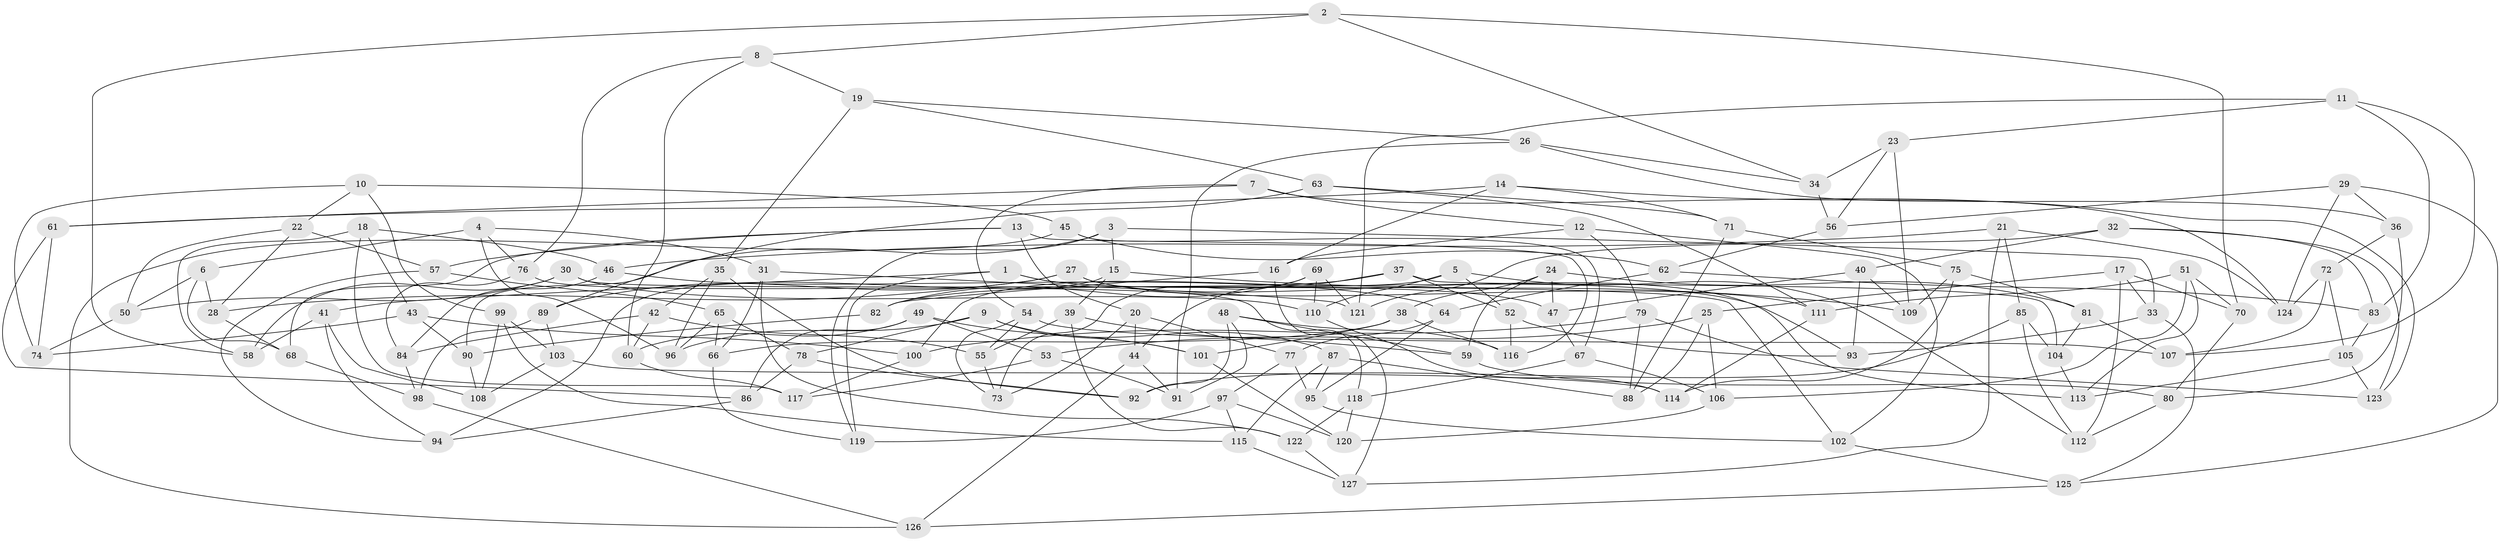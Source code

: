 // coarse degree distribution, {4: 0.140625, 6: 0.5, 5: 0.265625, 3: 0.015625, 7: 0.03125, 8: 0.046875}
// Generated by graph-tools (version 1.1) at 2025/38/03/04/25 23:38:15]
// undirected, 127 vertices, 254 edges
graph export_dot {
  node [color=gray90,style=filled];
  1;
  2;
  3;
  4;
  5;
  6;
  7;
  8;
  9;
  10;
  11;
  12;
  13;
  14;
  15;
  16;
  17;
  18;
  19;
  20;
  21;
  22;
  23;
  24;
  25;
  26;
  27;
  28;
  29;
  30;
  31;
  32;
  33;
  34;
  35;
  36;
  37;
  38;
  39;
  40;
  41;
  42;
  43;
  44;
  45;
  46;
  47;
  48;
  49;
  50;
  51;
  52;
  53;
  54;
  55;
  56;
  57;
  58;
  59;
  60;
  61;
  62;
  63;
  64;
  65;
  66;
  67;
  68;
  69;
  70;
  71;
  72;
  73;
  74;
  75;
  76;
  77;
  78;
  79;
  80;
  81;
  82;
  83;
  84;
  85;
  86;
  87;
  88;
  89;
  90;
  91;
  92;
  93;
  94;
  95;
  96;
  97;
  98;
  99;
  100;
  101;
  102;
  103;
  104;
  105;
  106;
  107;
  108;
  109;
  110;
  111;
  112;
  113;
  114;
  115;
  116;
  117;
  118;
  119;
  120;
  121;
  122;
  123;
  124;
  125;
  126;
  127;
  1 -- 47;
  1 -- 41;
  1 -- 119;
  1 -- 93;
  2 -- 70;
  2 -- 58;
  2 -- 8;
  2 -- 34;
  3 -- 90;
  3 -- 119;
  3 -- 15;
  3 -- 33;
  4 -- 31;
  4 -- 6;
  4 -- 96;
  4 -- 76;
  5 -- 52;
  5 -- 110;
  5 -- 100;
  5 -- 112;
  6 -- 50;
  6 -- 68;
  6 -- 28;
  7 -- 61;
  7 -- 54;
  7 -- 12;
  7 -- 124;
  8 -- 19;
  8 -- 60;
  8 -- 76;
  9 -- 78;
  9 -- 87;
  9 -- 96;
  9 -- 101;
  10 -- 22;
  10 -- 45;
  10 -- 99;
  10 -- 74;
  11 -- 121;
  11 -- 83;
  11 -- 107;
  11 -- 23;
  12 -- 16;
  12 -- 102;
  12 -- 79;
  13 -- 68;
  13 -- 116;
  13 -- 57;
  13 -- 20;
  14 -- 123;
  14 -- 71;
  14 -- 61;
  14 -- 16;
  15 -- 94;
  15 -- 109;
  15 -- 39;
  16 -- 127;
  16 -- 82;
  17 -- 33;
  17 -- 25;
  17 -- 70;
  17 -- 112;
  18 -- 43;
  18 -- 46;
  18 -- 58;
  18 -- 117;
  19 -- 35;
  19 -- 63;
  19 -- 26;
  20 -- 44;
  20 -- 73;
  20 -- 77;
  21 -- 46;
  21 -- 127;
  21 -- 124;
  21 -- 85;
  22 -- 28;
  22 -- 57;
  22 -- 50;
  23 -- 109;
  23 -- 56;
  23 -- 34;
  24 -- 47;
  24 -- 59;
  24 -- 38;
  24 -- 81;
  25 -- 88;
  25 -- 106;
  25 -- 53;
  26 -- 91;
  26 -- 34;
  26 -- 36;
  27 -- 111;
  27 -- 28;
  27 -- 113;
  27 -- 89;
  28 -- 68;
  29 -- 56;
  29 -- 125;
  29 -- 36;
  29 -- 124;
  30 -- 102;
  30 -- 110;
  30 -- 58;
  30 -- 50;
  31 -- 66;
  31 -- 121;
  31 -- 122;
  32 -- 121;
  32 -- 40;
  32 -- 83;
  32 -- 123;
  33 -- 125;
  33 -- 93;
  34 -- 56;
  35 -- 96;
  35 -- 92;
  35 -- 42;
  36 -- 80;
  36 -- 72;
  37 -- 104;
  37 -- 44;
  37 -- 82;
  37 -- 52;
  38 -- 101;
  38 -- 66;
  38 -- 116;
  39 -- 122;
  39 -- 55;
  39 -- 59;
  40 -- 93;
  40 -- 109;
  40 -- 47;
  41 -- 58;
  41 -- 108;
  41 -- 94;
  42 -- 84;
  42 -- 60;
  42 -- 55;
  43 -- 90;
  43 -- 74;
  43 -- 100;
  44 -- 91;
  44 -- 126;
  45 -- 67;
  45 -- 62;
  45 -- 126;
  46 -- 84;
  46 -- 64;
  47 -- 67;
  48 -- 91;
  48 -- 116;
  48 -- 92;
  48 -- 59;
  49 -- 101;
  49 -- 86;
  49 -- 60;
  49 -- 53;
  50 -- 74;
  51 -- 70;
  51 -- 113;
  51 -- 106;
  51 -- 111;
  52 -- 93;
  52 -- 116;
  53 -- 91;
  53 -- 117;
  54 -- 55;
  54 -- 107;
  54 -- 73;
  55 -- 73;
  56 -- 62;
  57 -- 94;
  57 -- 65;
  59 -- 80;
  60 -- 117;
  61 -- 74;
  61 -- 86;
  62 -- 83;
  62 -- 64;
  63 -- 71;
  63 -- 89;
  63 -- 111;
  64 -- 77;
  64 -- 95;
  65 -- 66;
  65 -- 78;
  65 -- 96;
  66 -- 119;
  67 -- 118;
  67 -- 106;
  68 -- 98;
  69 -- 82;
  69 -- 73;
  69 -- 121;
  69 -- 110;
  70 -- 80;
  71 -- 88;
  71 -- 75;
  72 -- 107;
  72 -- 124;
  72 -- 105;
  75 -- 114;
  75 -- 109;
  75 -- 81;
  76 -- 84;
  76 -- 118;
  77 -- 97;
  77 -- 95;
  78 -- 86;
  78 -- 92;
  79 -- 100;
  79 -- 123;
  79 -- 88;
  80 -- 112;
  81 -- 107;
  81 -- 104;
  82 -- 90;
  83 -- 105;
  84 -- 98;
  85 -- 112;
  85 -- 104;
  85 -- 92;
  86 -- 94;
  87 -- 88;
  87 -- 115;
  87 -- 95;
  89 -- 103;
  89 -- 98;
  90 -- 108;
  95 -- 102;
  97 -- 119;
  97 -- 120;
  97 -- 115;
  98 -- 126;
  99 -- 115;
  99 -- 103;
  99 -- 108;
  100 -- 117;
  101 -- 120;
  102 -- 125;
  103 -- 114;
  103 -- 108;
  104 -- 113;
  105 -- 113;
  105 -- 123;
  106 -- 120;
  110 -- 114;
  111 -- 114;
  115 -- 127;
  118 -- 122;
  118 -- 120;
  122 -- 127;
  125 -- 126;
}
